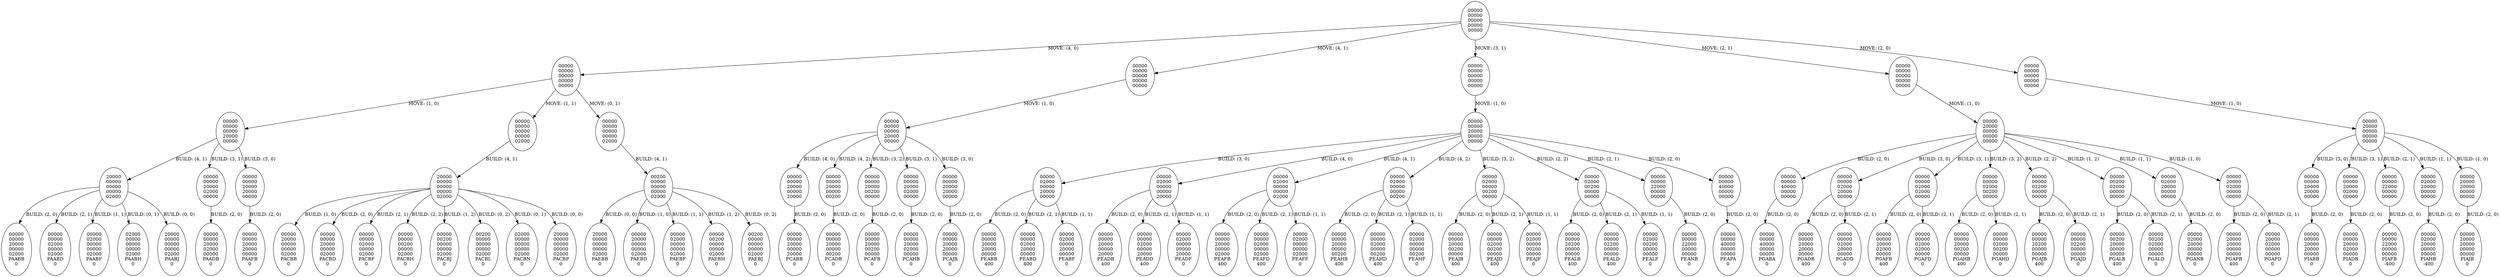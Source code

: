 digraph mytree{
P [label="00000\n00000\n00000\n00000\n00000\n"]
P->PA [label="MOVE: (4, 0)"]
PA [label="00000\n00000\n00000\n00000\n00000\n"]
PA->PAA [label="MOVE: (1, 0)"]
PAA [label="00000\n00000\n00000\n00000\n02000\n"]
PAA->PAAB [label="BUILD: (4, 1)"]
PAAB [label="00000\n00000\n20000\n00000\n02000\n"]
PAAB->PAABB [label="BUILD: (2, 0)"]
PAABB [label="00000\n00000\n20000\n00000\n02000\nPAABB\n0"]
PAAB [label="00000\n00000\n02000\n00000\n02000\n"]
PAAB->PAABD [label="BUILD: (2, 1)"]
PAABD [label="00000\n00000\n02000\n00000\n02000\nPAABD\n0"]
PAAB [label="00000\n02000\n00000\n00000\n02000\n"]
PAAB->PAABF [label="BUILD: (1, 1)"]
PAABF [label="00000\n02000\n00000\n00000\n02000\nPAABF\n0"]
PAAB [label="02000\n00000\n00000\n00000\n02000\n"]
PAAB->PAABH [label="BUILD: (0, 1)"]
PAABH [label="02000\n00000\n00000\n00000\n02000\nPAABH\n0"]
PAAB [label="20000\n00000\n00000\n00000\n02000\n"]
PAAB->PAABJ [label="BUILD: (0, 0)"]
PAABJ [label="20000\n00000\n00000\n00000\n02000\nPAABJ\n0"]
PAA [label="00000\n00000\n00000\n02000\n00000\n"]
PAA->PAAD [label="BUILD: (3, 1)"]
PAAD [label="00000\n00000\n20000\n02000\n00000\n"]
PAAD->PAADB [label="BUILD: (2, 0)"]
PAADB [label="00000\n00000\n20000\n02000\n00000\nPAADB\n0"]
PAA [label="00000\n00000\n00000\n20000\n00000\n"]
PAA->PAAF [label="BUILD: (3, 0)"]
PAAF [label="00000\n00000\n20000\n20000\n00000\n"]
PAAF->PAAFB [label="BUILD: (2, 0)"]
PAAFB [label="00000\n00000\n20000\n20000\n00000\nPAAFB\n0"]
PA [label="00000\n00000\n00000\n00000\n00000\n"]
PA->PAC [label="MOVE: (1, 1)"]
PAC [label="00000\n00000\n00000\n00000\n02000\n"]
PAC->PACB [label="BUILD: (4, 1)"]
PACB [label="00000\n20000\n00000\n00000\n02000\n"]
PACB->PACBB [label="BUILD: (1, 0)"]
PACBB [label="00000\n20000\n00000\n00000\n02000\nPACBB\n0"]
PACB [label="00000\n00000\n20000\n00000\n02000\n"]
PACB->PACBD [label="BUILD: (2, 0)"]
PACBD [label="00000\n00000\n20000\n00000\n02000\nPACBD\n0"]
PACB [label="00000\n00000\n02000\n00000\n02000\n"]
PACB->PACBF [label="BUILD: (2, 1)"]
PACBF [label="00000\n00000\n02000\n00000\n02000\nPACBF\n0"]
PACB [label="00000\n00000\n00200\n00000\n02000\n"]
PACB->PACBH [label="BUILD: (2, 2)"]
PACBH [label="00000\n00000\n00200\n00000\n02000\nPACBH\n0"]
PACB [label="00000\n00200\n00000\n00000\n02000\n"]
PACB->PACBJ [label="BUILD: (1, 2)"]
PACBJ [label="00000\n00200\n00000\n00000\n02000\nPACBJ\n0"]
PACB [label="00200\n00000\n00000\n00000\n02000\n"]
PACB->PACBL [label="BUILD: (0, 2)"]
PACBL [label="00200\n00000\n00000\n00000\n02000\nPACBL\n0"]
PACB [label="02000\n00000\n00000\n00000\n02000\n"]
PACB->PACBN [label="BUILD: (0, 1)"]
PACBN [label="02000\n00000\n00000\n00000\n02000\nPACBN\n0"]
PACB [label="20000\n00000\n00000\n00000\n02000\n"]
PACB->PACBP [label="BUILD: (0, 0)"]
PACBP [label="20000\n00000\n00000\n00000\n02000\nPACBP\n0"]
PA [label="00000\n00000\n00000\n00000\n00000\n"]
PA->PAE [label="MOVE: (0, 1)"]
PAE [label="00000\n00000\n00000\n00000\n02000\n"]
PAE->PAEB [label="BUILD: (4, 1)"]
PAEB [label="20000\n00000\n00000\n00000\n02000\n"]
PAEB->PAEBB [label="BUILD: (0, 0)"]
PAEBB [label="20000\n00000\n00000\n00000\n02000\nPAEBB\n0"]
PAEB [label="00000\n20000\n00000\n00000\n02000\n"]
PAEB->PAEBD [label="BUILD: (1, 0)"]
PAEBD [label="00000\n20000\n00000\n00000\n02000\nPAEBD\n0"]
PAEB [label="00000\n02000\n00000\n00000\n02000\n"]
PAEB->PAEBF [label="BUILD: (1, 1)"]
PAEBF [label="00000\n02000\n00000\n00000\n02000\nPAEBF\n0"]
PAEB [label="00000\n00200\n00000\n00000\n02000\n"]
PAEB->PAEBH [label="BUILD: (1, 2)"]
PAEBH [label="00000\n00200\n00000\n00000\n02000\nPAEBH\n0"]
PAEB [label="00200\n00000\n00000\n00000\n02000\n"]
PAEB->PAEBJ [label="BUILD: (0, 2)"]
PAEBJ [label="00200\n00000\n00000\n00000\n02000\nPAEBJ\n0"]
P [label="00000\n00000\n00000\n00000\n00000\n"]
P->PC [label="MOVE: (4, 1)"]
PC [label="00000\n00000\n00000\n00000\n00000\n"]
PC->PCA [label="MOVE: (1, 0)"]
PCA [label="00000\n00000\n00000\n00000\n20000\n"]
PCA->PCAB [label="BUILD: (4, 0)"]
PCAB [label="00000\n00000\n20000\n00000\n20000\n"]
PCAB->PCABB [label="BUILD: (2, 0)"]
PCABB [label="00000\n00000\n20000\n00000\n20000\nPCABB\n0"]
PCA [label="00000\n00000\n00000\n00000\n00200\n"]
PCA->PCAD [label="BUILD: (4, 2)"]
PCAD [label="00000\n00000\n20000\n00000\n00200\n"]
PCAD->PCADB [label="BUILD: (2, 0)"]
PCADB [label="00000\n00000\n20000\n00000\n00200\nPCADB\n0"]
PCA [label="00000\n00000\n00000\n00200\n00000\n"]
PCA->PCAF [label="BUILD: (3, 2)"]
PCAF [label="00000\n00000\n20000\n00200\n00000\n"]
PCAF->PCAFB [label="BUILD: (2, 0)"]
PCAFB [label="00000\n00000\n20000\n00200\n00000\nPCAFB\n0"]
PCA [label="00000\n00000\n00000\n02000\n00000\n"]
PCA->PCAH [label="BUILD: (3, 1)"]
PCAH [label="00000\n00000\n20000\n02000\n00000\n"]
PCAH->PCAHB [label="BUILD: (2, 0)"]
PCAHB [label="00000\n00000\n20000\n02000\n00000\nPCAHB\n0"]
PCA [label="00000\n00000\n00000\n20000\n00000\n"]
PCA->PCAJ [label="BUILD: (3, 0)"]
PCAJ [label="00000\n00000\n20000\n20000\n00000\n"]
PCAJ->PCAJB [label="BUILD: (2, 0)"]
PCAJB [label="00000\n00000\n20000\n20000\n00000\nPCAJB\n0"]
P [label="00000\n00000\n00000\n00000\n00000\n"]
P->PE [label="MOVE: (3, 1)"]
PE [label="00000\n00000\n00000\n00000\n00000\n"]
PE->PEA [label="MOVE: (1, 0)"]
PEA [label="00000\n00000\n00000\n20000\n00000\n"]
PEA->PEAB [label="BUILD: (3, 0)"]
PEAB [label="00000\n00000\n20000\n20000\n00000\n"]
PEAB->PEABB [label="BUILD: (2, 0)"]
PEABB [label="00000\n00000\n20000\n20000\n00000\nPEABB\n400"]
PEAB [label="00000\n00000\n02000\n20000\n00000\n"]
PEAB->PEABD [label="BUILD: (2, 1)"]
PEABD [label="00000\n00000\n02000\n20000\n00000\nPEABD\n400"]
PEAB [label="00000\n02000\n00000\n20000\n00000\n"]
PEAB->PEABF [label="BUILD: (1, 1)"]
PEABF [label="00000\n02000\n00000\n20000\n00000\nPEABF\n0"]
PEA [label="00000\n00000\n00000\n00000\n20000\n"]
PEA->PEAD [label="BUILD: (4, 0)"]
PEAD [label="00000\n00000\n20000\n00000\n20000\n"]
PEAD->PEADB [label="BUILD: (2, 0)"]
PEADB [label="00000\n00000\n20000\n00000\n20000\nPEADB\n400"]
PEAD [label="00000\n00000\n02000\n00000\n20000\n"]
PEAD->PEADD [label="BUILD: (2, 1)"]
PEADD [label="00000\n00000\n02000\n00000\n20000\nPEADD\n400"]
PEAD [label="00000\n02000\n00000\n00000\n20000\n"]
PEAD->PEADF [label="BUILD: (1, 1)"]
PEADF [label="00000\n02000\n00000\n00000\n20000\nPEADF\n0"]
PEA [label="00000\n00000\n00000\n00000\n02000\n"]
PEA->PEAF [label="BUILD: (4, 1)"]
PEAF [label="00000\n00000\n20000\n00000\n02000\n"]
PEAF->PEAFB [label="BUILD: (2, 0)"]
PEAFB [label="00000\n00000\n20000\n00000\n02000\nPEAFB\n400"]
PEAF [label="00000\n00000\n02000\n00000\n02000\n"]
PEAF->PEAFD [label="BUILD: (2, 1)"]
PEAFD [label="00000\n00000\n02000\n00000\n02000\nPEAFD\n400"]
PEAF [label="00000\n02000\n00000\n00000\n02000\n"]
PEAF->PEAFF [label="BUILD: (1, 1)"]
PEAFF [label="00000\n02000\n00000\n00000\n02000\nPEAFF\n0"]
PEA [label="00000\n00000\n00000\n00000\n00200\n"]
PEA->PEAH [label="BUILD: (4, 2)"]
PEAH [label="00000\n00000\n20000\n00000\n00200\n"]
PEAH->PEAHB [label="BUILD: (2, 0)"]
PEAHB [label="00000\n00000\n20000\n00000\n00200\nPEAHB\n400"]
PEAH [label="00000\n00000\n02000\n00000\n00200\n"]
PEAH->PEAHD [label="BUILD: (2, 1)"]
PEAHD [label="00000\n00000\n02000\n00000\n00200\nPEAHD\n400"]
PEAH [label="00000\n02000\n00000\n00000\n00200\n"]
PEAH->PEAHF [label="BUILD: (1, 1)"]
PEAHF [label="00000\n02000\n00000\n00000\n00200\nPEAHF\n0"]
PEA [label="00000\n00000\n00000\n00200\n00000\n"]
PEA->PEAJ [label="BUILD: (3, 2)"]
PEAJ [label="00000\n00000\n20000\n00200\n00000\n"]
PEAJ->PEAJB [label="BUILD: (2, 0)"]
PEAJB [label="00000\n00000\n20000\n00200\n00000\nPEAJB\n400"]
PEAJ [label="00000\n00000\n02000\n00200\n00000\n"]
PEAJ->PEAJD [label="BUILD: (2, 1)"]
PEAJD [label="00000\n00000\n02000\n00200\n00000\nPEAJD\n400"]
PEAJ [label="00000\n02000\n00000\n00200\n00000\n"]
PEAJ->PEAJF [label="BUILD: (1, 1)"]
PEAJF [label="00000\n02000\n00000\n00200\n00000\nPEAJF\n0"]
PEA [label="00000\n00000\n00200\n00000\n00000\n"]
PEA->PEAL [label="BUILD: (2, 2)"]
PEAL [label="00000\n00000\n20200\n00000\n00000\n"]
PEAL->PEALB [label="BUILD: (2, 0)"]
PEALB [label="00000\n00000\n20200\n00000\n00000\nPEALB\n400"]
PEAL [label="00000\n00000\n02200\n00000\n00000\n"]
PEAL->PEALD [label="BUILD: (2, 1)"]
PEALD [label="00000\n00000\n02200\n00000\n00000\nPEALD\n400"]
PEAL [label="00000\n02000\n00200\n00000\n00000\n"]
PEAL->PEALF [label="BUILD: (1, 1)"]
PEALF [label="00000\n02000\n00200\n00000\n00000\nPEALF\n0"]
PEA [label="00000\n00000\n02000\n00000\n00000\n"]
PEA->PEAN [label="BUILD: (2, 1)"]
PEAN [label="00000\n00000\n22000\n00000\n00000\n"]
PEAN->PEANB [label="BUILD: (2, 0)"]
PEANB [label="00000\n00000\n22000\n00000\n00000\nPEANB\n0"]
PEA [label="00000\n00000\n20000\n00000\n00000\n"]
PEA->PEAP [label="BUILD: (2, 0)"]
PEAP [label="00000\n00000\n40000\n00000\n00000\n"]
PEAP->PEAPA [label="BUILD: (2, 0)"]
PEAPA [label="00000\n00000\n40000\n00000\n00000\nPEAPA\n0"]
P [label="00000\n00000\n00000\n00000\n00000\n"]
P->PG [label="MOVE: (2, 1)"]
PG [label="00000\n00000\n00000\n00000\n00000\n"]
PG->PGA [label="MOVE: (1, 0)"]
PGA [label="00000\n00000\n20000\n00000\n00000\n"]
PGA->PGAB [label="BUILD: (2, 0)"]
PGAB [label="00000\n00000\n40000\n00000\n00000\n"]
PGAB->PGABA [label="BUILD: (2, 0)"]
PGABA [label="00000\n00000\n40000\n00000\n00000\nPGABA\n0"]
PGA [label="00000\n00000\n00000\n20000\n00000\n"]
PGA->PGAD [label="BUILD: (3, 0)"]
PGAD [label="00000\n00000\n20000\n20000\n00000\n"]
PGAD->PGADB [label="BUILD: (2, 0)"]
PGADB [label="00000\n00000\n20000\n20000\n00000\nPGADB\n400"]
PGAD [label="00000\n00000\n02000\n20000\n00000\n"]
PGAD->PGADD [label="BUILD: (2, 1)"]
PGADD [label="00000\n00000\n02000\n20000\n00000\nPGADD\n0"]
PGA [label="00000\n00000\n00000\n02000\n00000\n"]
PGA->PGAF [label="BUILD: (3, 1)"]
PGAF [label="00000\n00000\n20000\n02000\n00000\n"]
PGAF->PGAFB [label="BUILD: (2, 0)"]
PGAFB [label="00000\n00000\n20000\n02000\n00000\nPGAFB\n400"]
PGAF [label="00000\n00000\n02000\n02000\n00000\n"]
PGAF->PGAFD [label="BUILD: (2, 1)"]
PGAFD [label="00000\n00000\n02000\n02000\n00000\nPGAFD\n0"]
PGA [label="00000\n00000\n00000\n00200\n00000\n"]
PGA->PGAH [label="BUILD: (3, 2)"]
PGAH [label="00000\n00000\n20000\n00200\n00000\n"]
PGAH->PGAHB [label="BUILD: (2, 0)"]
PGAHB [label="00000\n00000\n20000\n00200\n00000\nPGAHB\n400"]
PGAH [label="00000\n00000\n02000\n00200\n00000\n"]
PGAH->PGAHD [label="BUILD: (2, 1)"]
PGAHD [label="00000\n00000\n02000\n00200\n00000\nPGAHD\n0"]
PGA [label="00000\n00000\n00200\n00000\n00000\n"]
PGA->PGAJ [label="BUILD: (2, 2)"]
PGAJ [label="00000\n00000\n20200\n00000\n00000\n"]
PGAJ->PGAJB [label="BUILD: (2, 0)"]
PGAJB [label="00000\n00000\n20200\n00000\n00000\nPGAJB\n400"]
PGAJ [label="00000\n00000\n02200\n00000\n00000\n"]
PGAJ->PGAJD [label="BUILD: (2, 1)"]
PGAJD [label="00000\n00000\n02200\n00000\n00000\nPGAJD\n0"]
PGA [label="00000\n00200\n00000\n00000\n00000\n"]
PGA->PGAL [label="BUILD: (1, 2)"]
PGAL [label="00000\n00200\n20000\n00000\n00000\n"]
PGAL->PGALB [label="BUILD: (2, 0)"]
PGALB [label="00000\n00200\n20000\n00000\n00000\nPGALB\n400"]
PGAL [label="00000\n00200\n02000\n00000\n00000\n"]
PGAL->PGALD [label="BUILD: (2, 1)"]
PGALD [label="00000\n00200\n02000\n00000\n00000\nPGALD\n0"]
PGA [label="00000\n02000\n00000\n00000\n00000\n"]
PGA->PGAN [label="BUILD: (1, 1)"]
PGAN [label="00000\n02000\n20000\n00000\n00000\n"]
PGAN->PGANB [label="BUILD: (2, 0)"]
PGANB [label="00000\n02000\n20000\n00000\n00000\nPGANB\n0"]
PGA [label="00000\n20000\n00000\n00000\n00000\n"]
PGA->PGAP [label="BUILD: (1, 0)"]
PGAP [label="00000\n20000\n20000\n00000\n00000\n"]
PGAP->PGAPB [label="BUILD: (2, 0)"]
PGAPB [label="00000\n20000\n20000\n00000\n00000\nPGAPB\n400"]
PGAP [label="00000\n20000\n02000\n00000\n00000\n"]
PGAP->PGAPD [label="BUILD: (2, 1)"]
PGAPD [label="00000\n20000\n02000\n00000\n00000\nPGAPD\n0"]
P [label="00000\n00000\n00000\n00000\n00000\n"]
P->PI [label="MOVE: (2, 0)"]
PI [label="00000\n00000\n00000\n00000\n00000\n"]
PI->PIA [label="MOVE: (1, 0)"]
PIA [label="00000\n00000\n00000\n20000\n00000\n"]
PIA->PIAB [label="BUILD: (3, 0)"]
PIAB [label="00000\n00000\n20000\n20000\n00000\n"]
PIAB->PIABB [label="BUILD: (2, 0)"]
PIABB [label="00000\n00000\n20000\n20000\n00000\nPIABB\n0"]
PIA [label="00000\n00000\n00000\n02000\n00000\n"]
PIA->PIAD [label="BUILD: (3, 1)"]
PIAD [label="00000\n00000\n20000\n02000\n00000\n"]
PIAD->PIADB [label="BUILD: (2, 0)"]
PIADB [label="00000\n00000\n20000\n02000\n00000\nPIADB\n0"]
PIA [label="00000\n00000\n02000\n00000\n00000\n"]
PIA->PIAF [label="BUILD: (2, 1)"]
PIAF [label="00000\n00000\n22000\n00000\n00000\n"]
PIAF->PIAFB [label="BUILD: (2, 0)"]
PIAFB [label="00000\n00000\n22000\n00000\n00000\nPIAFB\n-400"]
PIA [label="00000\n02000\n00000\n00000\n00000\n"]
PIA->PIAH [label="BUILD: (1, 1)"]
PIAH [label="00000\n02000\n20000\n00000\n00000\n"]
PIAH->PIAHB [label="BUILD: (2, 0)"]
PIAHB [label="00000\n02000\n20000\n00000\n00000\nPIAHB\n-400"]
PIA [label="00000\n20000\n00000\n00000\n00000\n"]
PIA->PIAJ [label="BUILD: (1, 0)"]
PIAJ [label="00000\n20000\n20000\n00000\n00000\n"]
PIAJ->PIAJB [label="BUILD: (2, 0)"]
PIAJB [label="00000\n20000\n20000\n00000\n00000\nPIAJB\n0"]
}